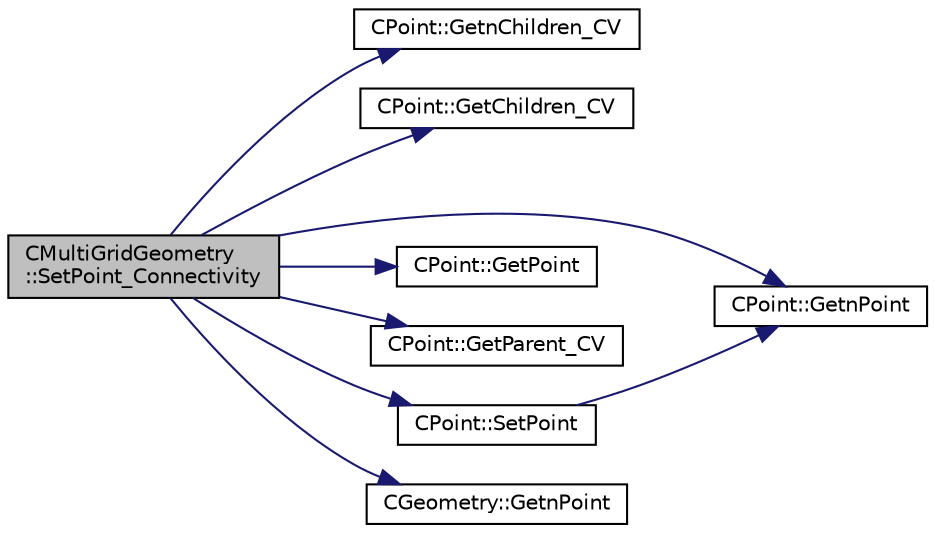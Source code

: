 digraph "CMultiGridGeometry::SetPoint_Connectivity"
{
  edge [fontname="Helvetica",fontsize="10",labelfontname="Helvetica",labelfontsize="10"];
  node [fontname="Helvetica",fontsize="10",shape=record];
  rankdir="LR";
  Node174 [label="CMultiGridGeometry\l::SetPoint_Connectivity",height=0.2,width=0.4,color="black", fillcolor="grey75", style="filled", fontcolor="black"];
  Node174 -> Node175 [color="midnightblue",fontsize="10",style="solid",fontname="Helvetica"];
  Node175 [label="CPoint::GetnChildren_CV",height=0.2,width=0.4,color="black", fillcolor="white", style="filled",URL="$class_c_point.html#aa32b71744384b293260648bff1de9a5c",tooltip="Get the number of children of an agglomerated control volume. "];
  Node174 -> Node176 [color="midnightblue",fontsize="10",style="solid",fontname="Helvetica"];
  Node176 [label="CPoint::GetChildren_CV",height=0.2,width=0.4,color="black", fillcolor="white", style="filled",URL="$class_c_point.html#a821d9feaa7488e42dfca27a349776f0a",tooltip="Get the children control volume of an agglomerated control volume. "];
  Node174 -> Node177 [color="midnightblue",fontsize="10",style="solid",fontname="Helvetica"];
  Node177 [label="CPoint::GetnPoint",height=0.2,width=0.4,color="black", fillcolor="white", style="filled",URL="$class_c_point.html#adbb78f3c01711ed0349897f845e3f2d8",tooltip="Get the number of points that compose the control volume. "];
  Node174 -> Node178 [color="midnightblue",fontsize="10",style="solid",fontname="Helvetica"];
  Node178 [label="CPoint::GetPoint",height=0.2,width=0.4,color="black", fillcolor="white", style="filled",URL="$class_c_point.html#aab08fdab4e59c01d822afca5335a86af",tooltip="Get all the points that compose the control volume. "];
  Node174 -> Node179 [color="midnightblue",fontsize="10",style="solid",fontname="Helvetica"];
  Node179 [label="CPoint::GetParent_CV",height=0.2,width=0.4,color="black", fillcolor="white", style="filled",URL="$class_c_point.html#a23da1b53dc7fd1a4f265dad5b18d0bce",tooltip="Get the parent control volume of an agglomerated control volume. "];
  Node174 -> Node180 [color="midnightblue",fontsize="10",style="solid",fontname="Helvetica"];
  Node180 [label="CPoint::SetPoint",height=0.2,width=0.4,color="black", fillcolor="white", style="filled",URL="$class_c_point.html#a8eae69ee0c702887221bb7adcd19b93d",tooltip="Set the points that compose the control volume. "];
  Node180 -> Node177 [color="midnightblue",fontsize="10",style="solid",fontname="Helvetica"];
  Node174 -> Node181 [color="midnightblue",fontsize="10",style="solid",fontname="Helvetica"];
  Node181 [label="CGeometry::GetnPoint",height=0.2,width=0.4,color="black", fillcolor="white", style="filled",URL="$class_c_geometry.html#aa68b666b38f4d2c7021736ae86940f44",tooltip="Get number of points. "];
}
